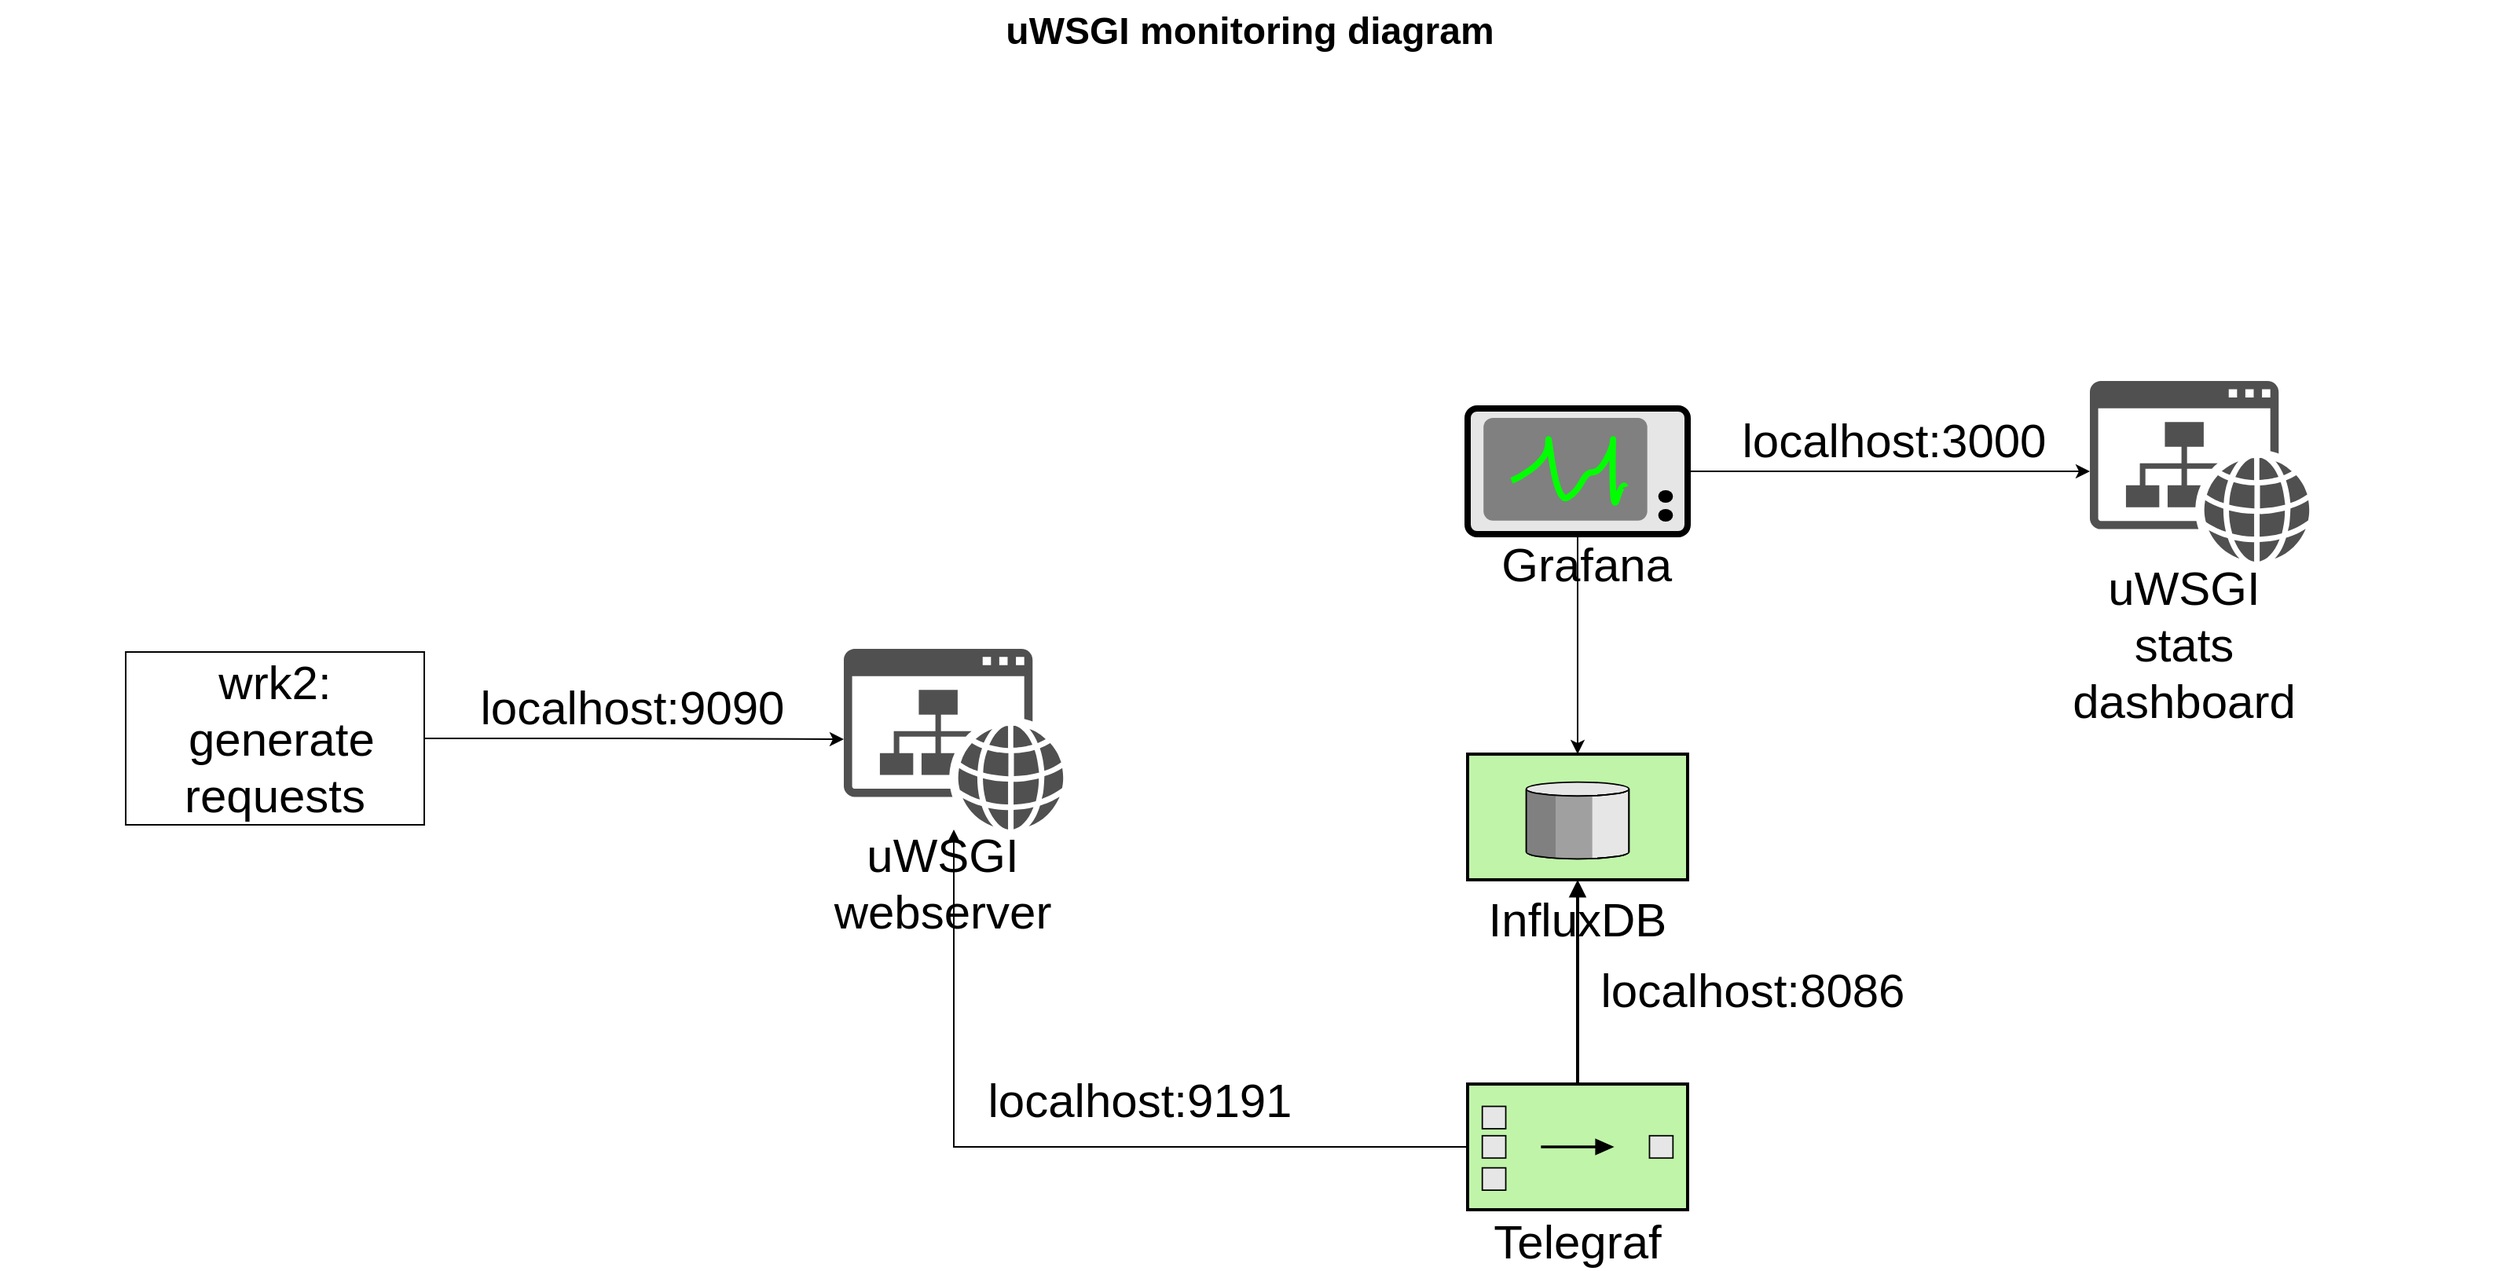 <mxfile version="13.6.5" type="github">
  <diagram name="Page-1" id="74b105a0-9070-1c63-61bc-23e55f88626e">
    <mxGraphModel dx="1965" dy="1108" grid="1" gridSize="10" guides="1" tooltips="1" connect="1" arrows="1" fold="1" page="1" pageScale="1.5" pageWidth="1169" pageHeight="826" background="none" math="0" shadow="0">
      <root>
        <mxCell id="0" style=";html=1;" />
        <mxCell id="1" style=";html=1;" parent="0" />
        <mxCell id="10b056a9c633e61c-22" style="edgeStyle=orthogonalEdgeStyle;rounded=0;html=1;endArrow=block;endFill=1;jettySize=auto;orthogonalLoop=1;strokeWidth=2;startArrow=none;startFill=0;" parent="1" target="10b056a9c633e61c-10" edge="1">
          <mxGeometry relative="1" as="geometry">
            <mxPoint x="1072.0" y="415" as="sourcePoint" />
          </mxGeometry>
        </mxCell>
        <mxCell id="10b056a9c633e61c-25" style="edgeStyle=orthogonalEdgeStyle;rounded=0;html=1;endArrow=block;endFill=1;jettySize=auto;orthogonalLoop=1;strokeWidth=2;startArrow=none;startFill=0;" parent="1" target="10b056a9c633e61c-12" edge="1">
          <mxGeometry relative="1" as="geometry">
            <mxPoint x="997.0" y="460" as="sourcePoint" />
          </mxGeometry>
        </mxCell>
        <mxCell id="10b056a9c633e61c-28" style="edgeStyle=orthogonalEdgeStyle;rounded=0;html=1;endArrow=block;endFill=1;jettySize=auto;orthogonalLoop=1;strokeWidth=2;startArrow=none;startFill=0;" parent="1" source="10b056a9c633e61c-10" edge="1">
          <mxGeometry relative="1" as="geometry">
            <Array as="points">
              <mxPoint x="1267" y="310" />
              <mxPoint x="247" y="310" />
            </Array>
            <mxPoint x="247.0" y="590" as="targetPoint" />
          </mxGeometry>
        </mxCell>
        <mxCell id="10b056a9c633e61c-24" style="edgeStyle=orthogonalEdgeStyle;rounded=0;html=1;endArrow=block;endFill=1;jettySize=auto;orthogonalLoop=1;strokeWidth=2;startArrow=none;startFill=0;entryX=0.5;entryY=1;entryDx=0;entryDy=0;entryPerimeter=0;" parent="1" source="v0CUPtQy1ZDoOrZJq2Ze-8" target="10b056a9c633e61c-15" edge="1">
          <mxGeometry relative="1" as="geometry">
            <mxPoint x="1081.0" y="770" as="sourcePoint" />
            <mxPoint x="994" y="1020" as="targetPoint" />
          </mxGeometry>
        </mxCell>
        <mxCell id="10b056a9c633e61c-15" value="InfluxDB" style="strokeWidth=2;dashed=0;align=center;fontSize=30;verticalLabelPosition=bottom;verticalAlign=top;shape=mxgraph.eip.message_store;fillColor=#c0f5a9" parent="1" vertex="1">
          <mxGeometry x="1014" y="520" width="140" height="80" as="geometry" />
        </mxCell>
        <mxCell id="10b056a9c633e61c-30" value="uWSGI monitoring diagram" style="text;strokeColor=none;fillColor=none;html=1;fontSize=24;fontStyle=1;verticalAlign=middle;align=center;" parent="1" vertex="1">
          <mxGeometry x="80" y="40" width="1590" height="40" as="geometry" />
        </mxCell>
        <mxCell id="v0CUPtQy1ZDoOrZJq2Ze-7" style="edgeStyle=orthogonalEdgeStyle;rounded=0;orthogonalLoop=1;jettySize=auto;html=1;exitX=0.5;exitY=1;exitDx=0;exitDy=0;exitPerimeter=0;entryX=0.5;entryY=0;entryDx=0;entryDy=0;entryPerimeter=0;fontSize=23;" edge="1" parent="1" source="v0CUPtQy1ZDoOrZJq2Ze-2" target="10b056a9c633e61c-15">
          <mxGeometry relative="1" as="geometry" />
        </mxCell>
        <mxCell id="v0CUPtQy1ZDoOrZJq2Ze-28" style="edgeStyle=orthogonalEdgeStyle;rounded=0;orthogonalLoop=1;jettySize=auto;html=1;exitX=1;exitY=0.5;exitDx=0;exitDy=0;exitPerimeter=0;fontSize=30;" edge="1" parent="1" source="v0CUPtQy1ZDoOrZJq2Ze-2" target="v0CUPtQy1ZDoOrZJq2Ze-26">
          <mxGeometry relative="1" as="geometry" />
        </mxCell>
        <mxCell id="v0CUPtQy1ZDoOrZJq2Ze-2" value="" style="strokeWidth=2;outlineConnect=0;dashed=0;align=center;fontSize=8;verticalLabelPosition=bottom;verticalAlign=top;shape=mxgraph.eip.control_bus;fillColor=#c0f5a9" vertex="1" parent="1">
          <mxGeometry x="1014" y="300" width="140" height="80" as="geometry" />
        </mxCell>
        <mxCell id="v0CUPtQy1ZDoOrZJq2Ze-3" value="Grafana&amp;nbsp;" style="text;html=1;strokeColor=none;fillColor=none;align=center;verticalAlign=middle;whiteSpace=wrap;rounded=0;fontSize=30;" vertex="1" parent="1">
          <mxGeometry x="954" y="389" width="280" height="20" as="geometry" />
        </mxCell>
        <mxCell id="v0CUPtQy1ZDoOrZJq2Ze-9" value="Telegraf" style="text;html=1;strokeColor=none;fillColor=none;align=center;verticalAlign=middle;whiteSpace=wrap;rounded=0;fontSize=30;" vertex="1" parent="1">
          <mxGeometry x="1064" y="820" width="40" height="20" as="geometry" />
        </mxCell>
        <mxCell id="v0CUPtQy1ZDoOrZJq2Ze-12" value="" style="pointerEvents=1;shadow=0;dashed=0;html=1;strokeColor=none;fillColor=#505050;labelPosition=center;verticalLabelPosition=bottom;verticalAlign=top;outlineConnect=0;align=center;shape=mxgraph.office.concepts.website;fontSize=30;aspect=fixed;" vertex="1" parent="1">
          <mxGeometry x="617" y="452.96" width="140" height="115.04" as="geometry" />
        </mxCell>
        <mxCell id="v0CUPtQy1ZDoOrZJq2Ze-14" style="edgeStyle=orthogonalEdgeStyle;rounded=0;orthogonalLoop=1;jettySize=auto;html=1;exitX=0;exitY=0.5;exitDx=0;exitDy=0;exitPerimeter=0;fontSize=30;" edge="1" parent="1" source="v0CUPtQy1ZDoOrZJq2Ze-8" target="v0CUPtQy1ZDoOrZJq2Ze-12">
          <mxGeometry relative="1" as="geometry" />
        </mxCell>
        <mxCell id="v0CUPtQy1ZDoOrZJq2Ze-8" value="" style="strokeWidth=2;outlineConnect=0;dashed=0;align=center;fontSize=8;fillColor=#c0f5a9;verticalLabelPosition=bottom;verticalAlign=top;shape=mxgraph.eip.aggregator;" vertex="1" parent="1">
          <mxGeometry x="1014" y="730" width="140" height="80" as="geometry" />
        </mxCell>
        <mxCell id="v0CUPtQy1ZDoOrZJq2Ze-15" value="uWSGI webserver" style="text;html=1;strokeColor=none;fillColor=none;align=center;verticalAlign=middle;whiteSpace=wrap;rounded=0;fontSize=30;" vertex="1" parent="1">
          <mxGeometry x="660" y="592" width="40" height="20" as="geometry" />
        </mxCell>
        <mxCell id="v0CUPtQy1ZDoOrZJq2Ze-23" style="edgeStyle=orthogonalEdgeStyle;rounded=0;orthogonalLoop=1;jettySize=auto;html=1;exitX=1;exitY=0.5;exitDx=0;exitDy=0;fontSize=30;" edge="1" parent="1" source="v0CUPtQy1ZDoOrZJq2Ze-20" target="v0CUPtQy1ZDoOrZJq2Ze-12">
          <mxGeometry relative="1" as="geometry" />
        </mxCell>
        <mxCell id="v0CUPtQy1ZDoOrZJq2Ze-20" value="wrk2:&lt;br&gt;&amp;nbsp;generate requests" style="rounded=0;whiteSpace=wrap;html=1;fontSize=30;" vertex="1" parent="1">
          <mxGeometry x="160" y="455" width="190" height="110" as="geometry" />
        </mxCell>
        <mxCell id="v0CUPtQy1ZDoOrZJq2Ze-21" value="localhost:9090" style="text;html=1;resizable=0;autosize=1;align=center;verticalAlign=middle;points=[];fillColor=none;strokeColor=none;rounded=0;fontSize=30;" vertex="1" parent="1">
          <mxGeometry x="377" y="470" width="210" height="40" as="geometry" />
        </mxCell>
        <mxCell id="v0CUPtQy1ZDoOrZJq2Ze-22" value="localhost:9191" style="text;html=1;resizable=0;autosize=1;align=center;verticalAlign=middle;points=[];fillColor=none;strokeColor=none;rounded=0;fontSize=30;" vertex="1" parent="1">
          <mxGeometry x="700" y="720" width="210" height="40" as="geometry" />
        </mxCell>
        <mxCell id="v0CUPtQy1ZDoOrZJq2Ze-24" value="localhost:8086" style="text;html=1;resizable=0;autosize=1;align=center;verticalAlign=middle;points=[];fillColor=none;strokeColor=none;rounded=0;fontSize=30;" vertex="1" parent="1">
          <mxGeometry x="1090" y="650" width="210" height="40" as="geometry" />
        </mxCell>
        <mxCell id="v0CUPtQy1ZDoOrZJq2Ze-25" value="localhost:3000" style="text;html=1;resizable=0;autosize=1;align=center;verticalAlign=middle;points=[];fillColor=none;strokeColor=none;rounded=0;fontSize=30;" vertex="1" parent="1">
          <mxGeometry x="1180" y="300" width="210" height="40" as="geometry" />
        </mxCell>
        <mxCell id="v0CUPtQy1ZDoOrZJq2Ze-26" value="" style="pointerEvents=1;shadow=0;dashed=0;html=1;strokeColor=none;fillColor=#505050;labelPosition=center;verticalLabelPosition=bottom;verticalAlign=top;outlineConnect=0;align=center;shape=mxgraph.office.concepts.website;fontSize=30;aspect=fixed;" vertex="1" parent="1">
          <mxGeometry x="1410" y="282.48" width="140" height="115.04" as="geometry" />
        </mxCell>
        <mxCell id="v0CUPtQy1ZDoOrZJq2Ze-30" value="uWSGI stats dashboard" style="text;html=1;strokeColor=none;fillColor=none;align=center;verticalAlign=middle;whiteSpace=wrap;rounded=0;fontSize=30;" vertex="1" parent="1">
          <mxGeometry x="1450" y="440" width="40" height="20" as="geometry" />
        </mxCell>
      </root>
    </mxGraphModel>
  </diagram>
</mxfile>
